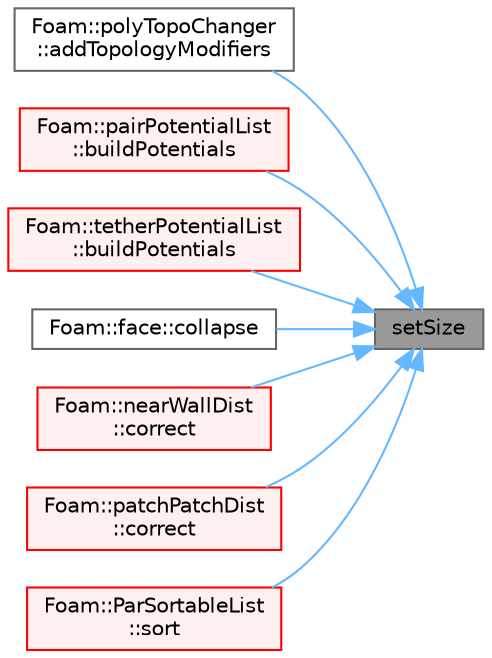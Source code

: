 digraph "setSize"
{
 // LATEX_PDF_SIZE
  bgcolor="transparent";
  edge [fontname=Helvetica,fontsize=10,labelfontname=Helvetica,labelfontsize=10];
  node [fontname=Helvetica,fontsize=10,shape=box,height=0.2,width=0.4];
  rankdir="RL";
  Node1 [id="Node000001",label="setSize",height=0.2,width=0.4,color="gray40", fillcolor="grey60", style="filled", fontcolor="black",tooltip=" "];
  Node1 -> Node2 [id="edge1_Node000001_Node000002",dir="back",color="steelblue1",style="solid",tooltip=" "];
  Node2 [id="Node000002",label="Foam::polyTopoChanger\l::addTopologyModifiers",height=0.2,width=0.4,color="grey40", fillcolor="white", style="filled",URL="$classFoam_1_1polyTopoChanger.html#a461219d779ff9952b8288045df8e8ebf",tooltip=" "];
  Node1 -> Node3 [id="edge2_Node000001_Node000003",dir="back",color="steelblue1",style="solid",tooltip=" "];
  Node3 [id="Node000003",label="Foam::pairPotentialList\l::buildPotentials",height=0.2,width=0.4,color="red", fillcolor="#FFF0F0", style="filled",URL="$classFoam_1_1pairPotentialList.html#ac9d54c1beb5d4bf5fad3b1c7d40adc0d",tooltip=" "];
  Node1 -> Node5 [id="edge3_Node000001_Node000005",dir="back",color="steelblue1",style="solid",tooltip=" "];
  Node5 [id="Node000005",label="Foam::tetherPotentialList\l::buildPotentials",height=0.2,width=0.4,color="red", fillcolor="#FFF0F0", style="filled",URL="$classFoam_1_1tetherPotentialList.html#a4119d85dd34642a4e3ead5ef1142f183",tooltip=" "];
  Node1 -> Node7 [id="edge4_Node000001_Node000007",dir="back",color="steelblue1",style="solid",tooltip=" "];
  Node7 [id="Node000007",label="Foam::face::collapse",height=0.2,width=0.4,color="grey40", fillcolor="white", style="filled",URL="$classFoam_1_1face.html#aa7b180812fb980c853b0897c503211fe",tooltip=" "];
  Node1 -> Node8 [id="edge5_Node000001_Node000008",dir="back",color="steelblue1",style="solid",tooltip=" "];
  Node8 [id="Node000008",label="Foam::nearWallDist\l::correct",height=0.2,width=0.4,color="red", fillcolor="#FFF0F0", style="filled",URL="$classFoam_1_1nearWallDist.html#a3ae44b28050c3aa494c1d8e18cf618c1",tooltip=" "];
  Node1 -> Node11 [id="edge6_Node000001_Node000011",dir="back",color="steelblue1",style="solid",tooltip=" "];
  Node11 [id="Node000011",label="Foam::patchPatchDist\l::correct",height=0.2,width=0.4,color="red", fillcolor="#FFF0F0", style="filled",URL="$classFoam_1_1patchPatchDist.html#a3ae44b28050c3aa494c1d8e18cf618c1",tooltip=" "];
  Node1 -> Node13 [id="edge7_Node000001_Node000013",dir="back",color="steelblue1",style="solid",tooltip=" "];
  Node13 [id="Node000013",label="Foam::ParSortableList\l::sort",height=0.2,width=0.4,color="red", fillcolor="#FFF0F0", style="filled",URL="$classFoam_1_1ParSortableList.html#a47fdc9eea42b6975cdc835bb2e08810e",tooltip=" "];
}

